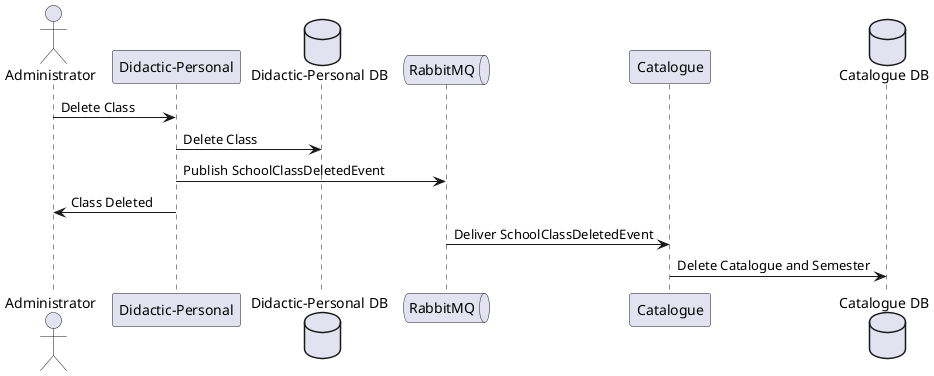 @startuml
actor Administrator
participant "Didactic-Personal" as DP
database "Didactic-Personal DB" as DPDB
queue "RabbitMQ" as MQ
participant "Catalogue" as CS
database "Catalogue DB" as CSDB

Administrator -> DP : Delete Class
DP -> DPDB : Delete Class
DP -> MQ : Publish SchoolClassDeletedEvent
DP -> Administrator: Class Deleted

MQ -> CS : Deliver SchoolClassDeletedEvent
CS -> CSDB : Delete Catalogue and Semester

@enduml
